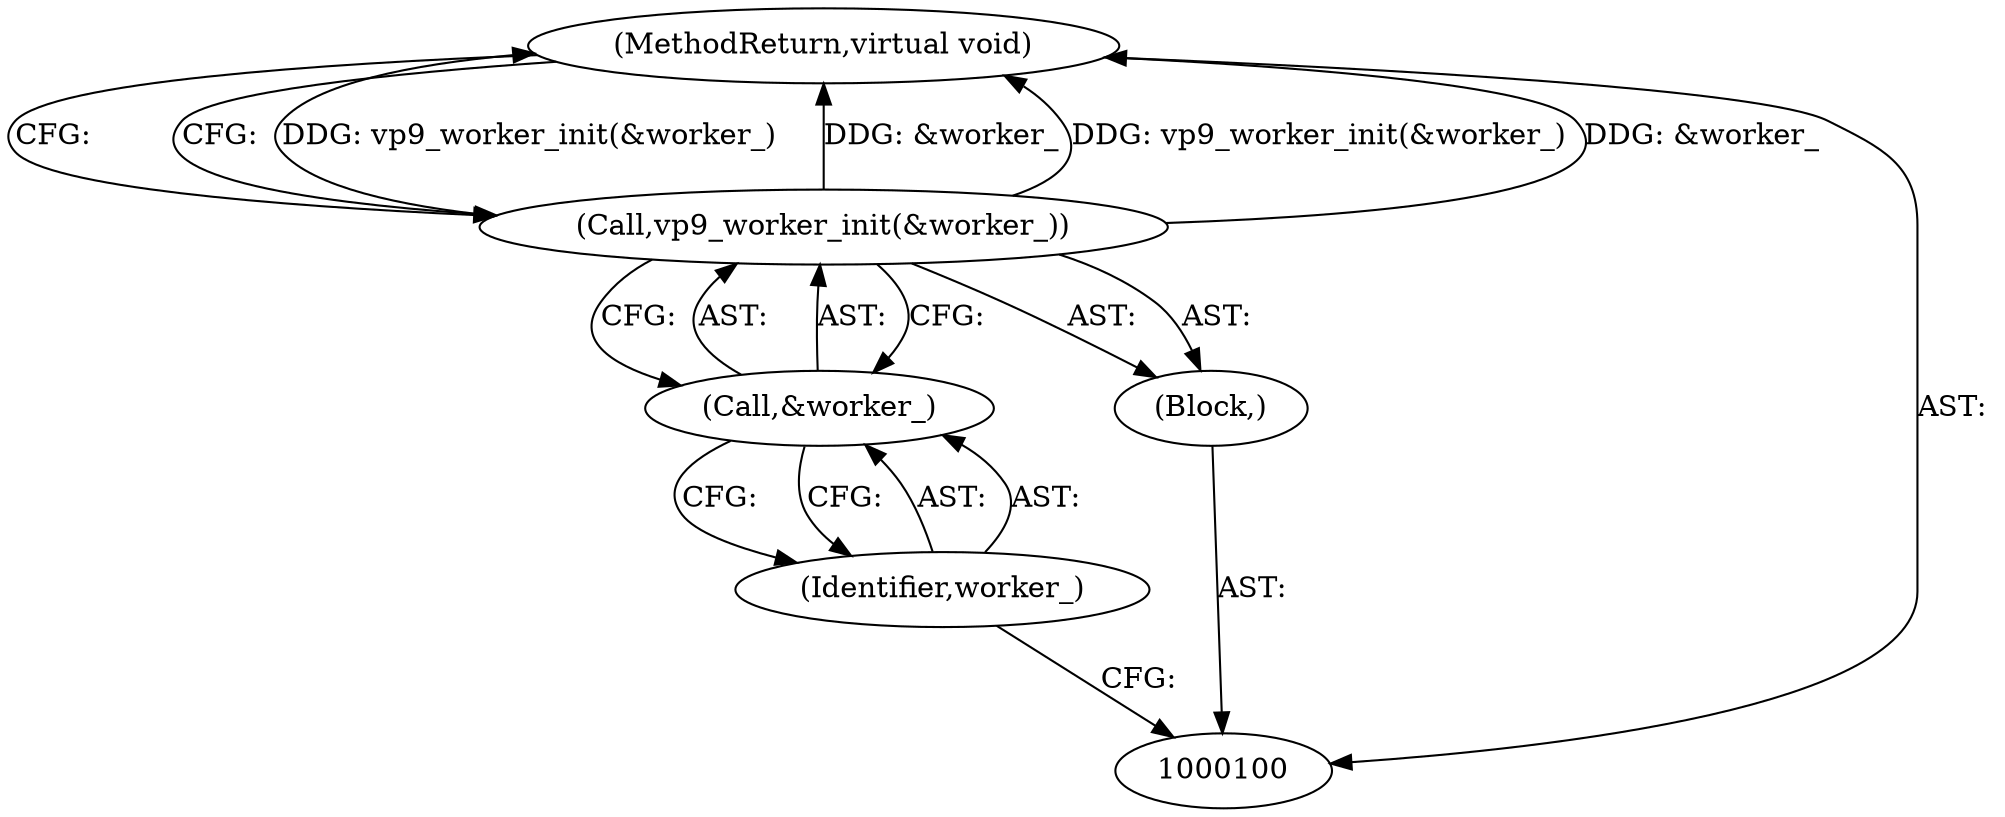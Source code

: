 digraph "1_Android_5a9753fca56f0eeb9f61e342b2fccffc364f9426_124" {
"1000101" [label="(Block,)"];
"1000105" [label="(MethodReturn,virtual void)"];
"1000103" [label="(Call,&worker_)"];
"1000104" [label="(Identifier,worker_)"];
"1000102" [label="(Call,vp9_worker_init(&worker_))"];
"1000101" -> "1000100"  [label="AST: "];
"1000102" -> "1000101"  [label="AST: "];
"1000105" -> "1000100"  [label="AST: "];
"1000105" -> "1000102"  [label="CFG: "];
"1000102" -> "1000105"  [label="DDG: vp9_worker_init(&worker_)"];
"1000102" -> "1000105"  [label="DDG: &worker_"];
"1000103" -> "1000102"  [label="AST: "];
"1000103" -> "1000104"  [label="CFG: "];
"1000104" -> "1000103"  [label="AST: "];
"1000102" -> "1000103"  [label="CFG: "];
"1000104" -> "1000103"  [label="AST: "];
"1000104" -> "1000100"  [label="CFG: "];
"1000103" -> "1000104"  [label="CFG: "];
"1000102" -> "1000101"  [label="AST: "];
"1000102" -> "1000103"  [label="CFG: "];
"1000103" -> "1000102"  [label="AST: "];
"1000105" -> "1000102"  [label="CFG: "];
"1000102" -> "1000105"  [label="DDG: vp9_worker_init(&worker_)"];
"1000102" -> "1000105"  [label="DDG: &worker_"];
}
